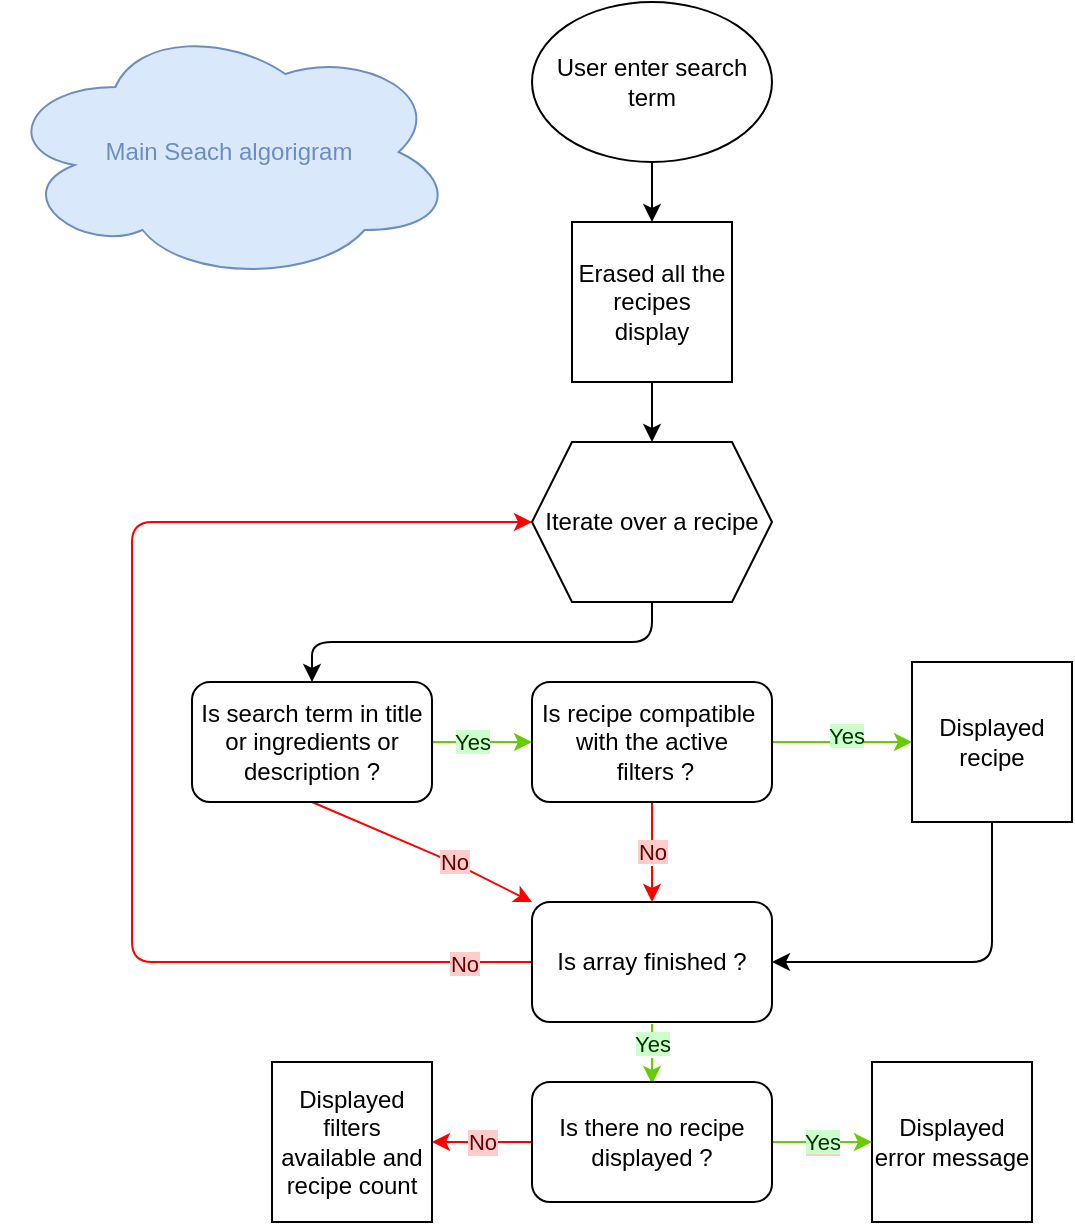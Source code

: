<mxfile>
    <diagram id="Bp74OF2D0MD_--Kk-lnm" name="mainSearch">
        <mxGraphModel dx="808" dy="606" grid="0" gridSize="10" guides="1" tooltips="1" connect="1" arrows="1" fold="1" page="1" pageScale="1" pageWidth="827" pageHeight="1169" background="#ffffff" math="0" shadow="0">
            <root>
                <mxCell id="0"/>
                <mxCell id="1" parent="0"/>
                <mxCell id="3FW0R-iNYdz7_wwtHvjd-1" style="edgeStyle=none;html=1;exitX=0.5;exitY=1;exitDx=0;exitDy=0;entryX=0.5;entryY=0;entryDx=0;entryDy=0;strokeColor=#000000;fontColor=#000000;" parent="1" source="4aqN0VJsL_0Bjq1TwZku-1" target="4sXckWDl18gOD62k6hER-1" edge="1">
                    <mxGeometry relative="1" as="geometry"/>
                </mxCell>
                <mxCell id="4aqN0VJsL_0Bjq1TwZku-1" value="&lt;font color=&quot;#000000&quot;&gt;User enter search term&lt;/font&gt;" style="ellipse;whiteSpace=wrap;html=1;fillColor=#FFFFFF;strokeColor=#000000;" parent="1" vertex="1">
                    <mxGeometry x="320" y="50" width="120" height="80" as="geometry"/>
                </mxCell>
                <mxCell id="3FW0R-iNYdz7_wwtHvjd-2" style="edgeStyle=none;html=1;exitX=0.5;exitY=1;exitDx=0;exitDy=0;entryX=0.5;entryY=0;entryDx=0;entryDy=0;strokeColor=#000000;fontColor=#000000;" parent="1" source="4sXckWDl18gOD62k6hER-1" target="4sXckWDl18gOD62k6hER-2" edge="1">
                    <mxGeometry relative="1" as="geometry"/>
                </mxCell>
                <mxCell id="4sXckWDl18gOD62k6hER-1" value="Erased all the recipes display" style="whiteSpace=wrap;html=1;aspect=fixed;labelBackgroundColor=none;strokeColor=#000000;fontColor=#000000;fillColor=#FFFFFF;" parent="1" vertex="1">
                    <mxGeometry x="340" y="160" width="80" height="80" as="geometry"/>
                </mxCell>
                <mxCell id="3FW0R-iNYdz7_wwtHvjd-10" style="edgeStyle=none;html=1;exitX=0.5;exitY=1;exitDx=0;exitDy=0;entryX=0.5;entryY=0;entryDx=0;entryDy=0;strokeColor=#000000;fontColor=#000000;" parent="1" source="4sXckWDl18gOD62k6hER-2" target="4sXckWDl18gOD62k6hER-3" edge="1">
                    <mxGeometry relative="1" as="geometry">
                        <Array as="points">
                            <mxPoint x="380" y="370"/>
                            <mxPoint x="210" y="370"/>
                        </Array>
                    </mxGeometry>
                </mxCell>
                <mxCell id="4sXckWDl18gOD62k6hER-2" value="Iterate over a recipe" style="shape=hexagon;perimeter=hexagonPerimeter2;whiteSpace=wrap;html=1;fixedSize=1;labelBackgroundColor=none;strokeColor=#000000;fontColor=#000000;fillColor=#FFFFFF;" parent="1" vertex="1">
                    <mxGeometry x="320" y="270" width="120" height="80" as="geometry"/>
                </mxCell>
                <mxCell id="3FW0R-iNYdz7_wwtHvjd-3" style="edgeStyle=none;html=1;exitX=1;exitY=0.5;exitDx=0;exitDy=0;entryX=0;entryY=0.5;entryDx=0;entryDy=0;strokeColor=#66CC00;fontColor=#000000;" parent="1" source="4sXckWDl18gOD62k6hER-3" target="4sXckWDl18gOD62k6hER-4" edge="1">
                    <mxGeometry relative="1" as="geometry"/>
                </mxCell>
                <mxCell id="3FW0R-iNYdz7_wwtHvjd-11" style="edgeStyle=none;html=1;exitX=0.5;exitY=1;exitDx=0;exitDy=0;strokeColor=#FF0000;fontColor=#000000;entryX=0;entryY=0;entryDx=0;entryDy=0;" parent="1" source="4sXckWDl18gOD62k6hER-3" target="4sXckWDl18gOD62k6hER-6" edge="1">
                    <mxGeometry relative="1" as="geometry">
                        <mxPoint x="380" y="480" as="targetPoint"/>
                        <Array as="points">
                            <mxPoint x="280" y="480"/>
                        </Array>
                    </mxGeometry>
                </mxCell>
                <mxCell id="3FW0R-iNYdz7_wwtHvjd-13" value="&lt;font style=&quot;background-color: rgb(204, 255, 204);&quot; color=&quot;#003300&quot;&gt;Yes&lt;/font&gt;" style="edgeLabel;html=1;align=center;verticalAlign=middle;resizable=0;points=[];fontColor=#000000;" parent="3FW0R-iNYdz7_wwtHvjd-11" vertex="1" connectable="0">
                    <mxGeometry x="-0.082" y="1" relative="1" as="geometry">
                        <mxPoint x="28" y="-51" as="offset"/>
                    </mxGeometry>
                </mxCell>
                <mxCell id="2LUoKldahP1bvafiDrev-2" value="&lt;span style=&quot;background-color: rgb(255, 204, 204);&quot;&gt;No&lt;/span&gt;" style="edgeLabel;html=1;align=center;verticalAlign=middle;resizable=0;points=[];fontColor=#660000;" parent="3FW0R-iNYdz7_wwtHvjd-11" vertex="1" connectable="0">
                    <mxGeometry x="0.586" y="2" relative="1" as="geometry">
                        <mxPoint x="-18" y="-7" as="offset"/>
                    </mxGeometry>
                </mxCell>
                <mxCell id="4sXckWDl18gOD62k6hER-3" value="Is search term in title or ingredients or description ?" style="rounded=1;whiteSpace=wrap;html=1;labelBackgroundColor=none;strokeColor=#000000;fontColor=#000000;fillColor=#FFFFFF;" parent="1" vertex="1">
                    <mxGeometry x="150" y="390" width="120" height="60" as="geometry"/>
                </mxCell>
                <mxCell id="3FW0R-iNYdz7_wwtHvjd-4" style="edgeStyle=none;html=1;exitX=1;exitY=0.5;exitDx=0;exitDy=0;entryX=0;entryY=0.5;entryDx=0;entryDy=0;strokeColor=#66CC00;fontColor=#000000;" parent="1" source="4sXckWDl18gOD62k6hER-4" target="4sXckWDl18gOD62k6hER-5" edge="1">
                    <mxGeometry relative="1" as="geometry"/>
                </mxCell>
                <mxCell id="3FW0R-iNYdz7_wwtHvjd-5" value="&lt;font style=&quot;background-color: rgb(255, 204, 204);&quot; color=&quot;#660000&quot;&gt;No&lt;/font&gt;" style="edgeStyle=none;html=1;entryX=0.5;entryY=0;entryDx=0;entryDy=0;strokeColor=#FF0000;fontColor=#000000;" parent="1" target="4sXckWDl18gOD62k6hER-6" edge="1">
                    <mxGeometry relative="1" as="geometry">
                        <mxPoint x="380" y="450" as="sourcePoint"/>
                    </mxGeometry>
                </mxCell>
                <mxCell id="4sXckWDl18gOD62k6hER-4" value="&lt;div style=&quot;&quot;&gt;&lt;span style=&quot;background-color: initial;&quot;&gt;Is recipe compatible&amp;nbsp; &amp;nbsp;with the active&amp;nbsp; &amp;nbsp;filters ?&lt;/span&gt;&lt;/div&gt;" style="rounded=1;whiteSpace=wrap;html=1;labelBackgroundColor=none;strokeColor=#000000;fontColor=#000000;fillColor=#FFFFFF;align=center;" parent="1" vertex="1">
                    <mxGeometry x="320" y="390" width="120" height="60" as="geometry"/>
                </mxCell>
                <mxCell id="3FW0R-iNYdz7_wwtHvjd-6" style="edgeStyle=none;html=1;exitX=0.5;exitY=1;exitDx=0;exitDy=0;entryX=1;entryY=0.5;entryDx=0;entryDy=0;strokeColor=#000000;fontColor=#000000;" parent="1" source="4sXckWDl18gOD62k6hER-5" target="4sXckWDl18gOD62k6hER-6" edge="1">
                    <mxGeometry relative="1" as="geometry">
                        <Array as="points">
                            <mxPoint x="550" y="530"/>
                        </Array>
                    </mxGeometry>
                </mxCell>
                <mxCell id="4sXckWDl18gOD62k6hER-5" value="Displayed recipe" style="whiteSpace=wrap;html=1;aspect=fixed;labelBackgroundColor=none;strokeColor=#000000;fontColor=#000000;fillColor=#FFFFFF;" parent="1" vertex="1">
                    <mxGeometry x="510" y="380" width="80" height="80" as="geometry"/>
                </mxCell>
                <mxCell id="3FW0R-iNYdz7_wwtHvjd-8" style="edgeStyle=none;html=1;exitX=0;exitY=0.5;exitDx=0;exitDy=0;strokeColor=#FF0000;fontColor=#000000;entryX=0;entryY=0.5;entryDx=0;entryDy=0;" parent="1" source="4sXckWDl18gOD62k6hER-6" target="4sXckWDl18gOD62k6hER-2" edge="1">
                    <mxGeometry relative="1" as="geometry">
                        <mxPoint x="120" y="420.0" as="targetPoint"/>
                        <Array as="points">
                            <mxPoint x="120" y="530"/>
                            <mxPoint x="120" y="310"/>
                        </Array>
                    </mxGeometry>
                </mxCell>
                <mxCell id="2LUoKldahP1bvafiDrev-1" value="&lt;span style=&quot;background-color: rgb(255, 204, 204);&quot;&gt;No&lt;/span&gt;" style="edgeLabel;html=1;align=center;verticalAlign=middle;resizable=0;points=[];fontColor=#660000;" parent="3FW0R-iNYdz7_wwtHvjd-8" vertex="1" connectable="0">
                    <mxGeometry x="-0.888" y="1" relative="1" as="geometry">
                        <mxPoint as="offset"/>
                    </mxGeometry>
                </mxCell>
                <mxCell id="2LUoKldahP1bvafiDrev-5" style="edgeStyle=none;html=1;exitX=0.5;exitY=1;exitDx=0;exitDy=0;entryX=0.5;entryY=0;entryDx=0;entryDy=0;labelBackgroundColor=#FFCCCC;strokeColor=#66CC00;fontColor=#660000;" parent="1" edge="1">
                    <mxGeometry relative="1" as="geometry">
                        <mxPoint x="380" y="561" as="sourcePoint"/>
                        <mxPoint x="380" y="591" as="targetPoint"/>
                    </mxGeometry>
                </mxCell>
                <mxCell id="2LUoKldahP1bvafiDrev-8" value="&lt;span style=&quot;background-color: rgb(204, 255, 204);&quot;&gt;Yes&lt;/span&gt;" style="edgeLabel;html=1;align=center;verticalAlign=middle;resizable=0;points=[];fontColor=#003300;" parent="2LUoKldahP1bvafiDrev-5" vertex="1" connectable="0">
                    <mxGeometry x="0.035" relative="1" as="geometry">
                        <mxPoint y="-6" as="offset"/>
                    </mxGeometry>
                </mxCell>
                <mxCell id="4sXckWDl18gOD62k6hER-6" value="&lt;div style=&quot;&quot;&gt;&lt;span style=&quot;background-color: initial;&quot;&gt;Is array finished ?&lt;/span&gt;&lt;/div&gt;" style="rounded=1;whiteSpace=wrap;html=1;labelBackgroundColor=none;strokeColor=#000000;fontColor=#000000;fillColor=#FFFFFF;align=center;" parent="1" vertex="1">
                    <mxGeometry x="320" y="500" width="120" height="60" as="geometry"/>
                </mxCell>
                <mxCell id="4sXckWDl18gOD62k6hER-7" value="Displayed filters available and recipe count" style="whiteSpace=wrap;html=1;aspect=fixed;labelBackgroundColor=none;strokeColor=#000000;fontColor=#000000;fillColor=#FFFFFF;" parent="1" vertex="1">
                    <mxGeometry x="190" y="580" width="80" height="80" as="geometry"/>
                </mxCell>
                <mxCell id="3FW0R-iNYdz7_wwtHvjd-14" value="&lt;font style=&quot;background-color: rgb(204, 255, 204);&quot; color=&quot;#003300&quot;&gt;Yes&lt;/font&gt;" style="edgeLabel;html=1;align=center;verticalAlign=middle;resizable=0;points=[];fontColor=#000000;" parent="1" vertex="1" connectable="0">
                    <mxGeometry x="279.996" y="481.003" as="geometry">
                        <mxPoint x="197" y="-64" as="offset"/>
                    </mxGeometry>
                </mxCell>
                <mxCell id="2LUoKldahP1bvafiDrev-3" value="Displayed error message" style="whiteSpace=wrap;html=1;aspect=fixed;labelBackgroundColor=none;strokeColor=#000000;fontColor=#000000;fillColor=#FFFFFF;" parent="1" vertex="1">
                    <mxGeometry x="490" y="580" width="80" height="80" as="geometry"/>
                </mxCell>
                <mxCell id="2LUoKldahP1bvafiDrev-6" value="No" style="edgeStyle=none;html=1;exitX=0;exitY=0.5;exitDx=0;exitDy=0;entryX=1;entryY=0.5;entryDx=0;entryDy=0;labelBackgroundColor=#FFCCCC;strokeColor=#FF0000;fontColor=#660000;" parent="1" source="2LUoKldahP1bvafiDrev-4" target="4sXckWDl18gOD62k6hER-7" edge="1">
                    <mxGeometry relative="1" as="geometry"/>
                </mxCell>
                <mxCell id="2LUoKldahP1bvafiDrev-7" value="&lt;font style=&quot;background-color: rgb(204, 255, 204);&quot; color=&quot;#003300&quot;&gt;Yes&lt;/font&gt;" style="edgeStyle=none;html=1;exitX=1;exitY=0.5;exitDx=0;exitDy=0;entryX=0;entryY=0.5;entryDx=0;entryDy=0;labelBackgroundColor=#FFCCCC;strokeColor=#66CC00;fontColor=#660000;" parent="1" source="2LUoKldahP1bvafiDrev-4" target="2LUoKldahP1bvafiDrev-3" edge="1">
                    <mxGeometry relative="1" as="geometry"/>
                </mxCell>
                <mxCell id="2LUoKldahP1bvafiDrev-4" value="&lt;div style=&quot;&quot;&gt;&lt;span style=&quot;background-color: initial;&quot;&gt;Is there no recipe displayed ?&lt;/span&gt;&lt;/div&gt;" style="rounded=1;whiteSpace=wrap;html=1;labelBackgroundColor=none;strokeColor=#000000;fontColor=#000000;fillColor=#FFFFFF;align=center;" parent="1" vertex="1">
                    <mxGeometry x="320" y="590" width="120" height="60" as="geometry"/>
                </mxCell>
                <mxCell id="EkzM56jtm3-SRyBKaPPs-1" value="Main Seach algorigram" style="ellipse;shape=cloud;whiteSpace=wrap;html=1;fillColor=#dae8fc;strokeColor=#6C8EBF;fontColor=#6C8EBF;" parent="1" vertex="1">
                    <mxGeometry x="55" y="60" width="226.65" height="130" as="geometry"/>
                </mxCell>
            </root>
        </mxGraphModel>
    </diagram>
    <diagram id="eQX31pCam_WeCFaYND_K" name="filterSearch">
        <mxGraphModel dx="808" dy="606" grid="0" gridSize="10" guides="1" tooltips="1" connect="1" arrows="1" fold="1" page="1" pageScale="1" pageWidth="827" pageHeight="1169" background="#ffffff" math="0" shadow="0">
            <root>
                <mxCell id="0"/>
                <mxCell id="1" parent="0"/>
                <mxCell id="-a13eFXrEagaHiuKbZK3-11" style="edgeStyle=none;html=1;exitX=0.5;exitY=1;exitDx=0;exitDy=0;entryX=0.5;entryY=0;entryDx=0;entryDy=0;strokeColor=#000000;fontColor=#000000;" parent="1" source="QvRYJLLYOq8fHqd40kWh-1" target="QvRYJLLYOq8fHqd40kWh-2" edge="1">
                    <mxGeometry relative="1" as="geometry"/>
                </mxCell>
                <mxCell id="QvRYJLLYOq8fHqd40kWh-1" value="&lt;font color=&quot;#000000&quot;&gt;User add a filter&lt;/font&gt;" style="ellipse;whiteSpace=wrap;html=1;fillColor=#FFFFFF;strokeColor=#000000;" parent="1" vertex="1">
                    <mxGeometry x="320" y="50" width="120" height="80" as="geometry"/>
                </mxCell>
                <mxCell id="-a13eFXrEagaHiuKbZK3-2" style="edgeStyle=none;html=1;exitX=0.5;exitY=1;exitDx=0;exitDy=0;entryX=0.5;entryY=0;entryDx=0;entryDy=0;fontColor=#000000;strokeColor=#000000;" parent="1" source="QvRYJLLYOq8fHqd40kWh-2" target="QvRYJLLYOq8fHqd40kWh-9" edge="1">
                    <mxGeometry relative="1" as="geometry"/>
                </mxCell>
                <mxCell id="QvRYJLLYOq8fHqd40kWh-2" value="Added filter to active filters list" style="whiteSpace=wrap;html=1;aspect=fixed;labelBackgroundColor=none;strokeColor=#000000;fontColor=#000000;fillColor=#FFFFFF;" parent="1" vertex="1">
                    <mxGeometry x="340" y="160" width="80" height="80" as="geometry"/>
                </mxCell>
                <mxCell id="-a13eFXrEagaHiuKbZK3-5" style="edgeStyle=none;html=1;exitX=1;exitY=0.5;exitDx=0;exitDy=0;entryX=0;entryY=0.5;entryDx=0;entryDy=0;strokeColor=#000000;fontColor=#000000;" parent="1" source="QvRYJLLYOq8fHqd40kWh-3" target="QvRYJLLYOq8fHqd40kWh-5" edge="1">
                    <mxGeometry relative="1" as="geometry"/>
                </mxCell>
                <mxCell id="QvRYJLLYOq8fHqd40kWh-3" value="Iterate over a recipe" style="shape=hexagon;perimeter=hexagonPerimeter2;whiteSpace=wrap;html=1;fixedSize=1;labelBackgroundColor=none;strokeColor=#000000;fontColor=#000000;fillColor=#FFFFFF;" parent="1" vertex="1">
                    <mxGeometry x="130" y="470" width="120" height="80" as="geometry"/>
                </mxCell>
                <mxCell id="-a13eFXrEagaHiuKbZK3-6" style="edgeStyle=none;html=1;exitX=1;exitY=0.5;exitDx=0;exitDy=0;entryX=0;entryY=0.5;entryDx=0;entryDy=0;strokeColor=#66CC00;fontColor=#000000;" parent="1" source="QvRYJLLYOq8fHqd40kWh-5" target="QvRYJLLYOq8fHqd40kWh-6" edge="1">
                    <mxGeometry relative="1" as="geometry"/>
                </mxCell>
                <mxCell id="-a13eFXrEagaHiuKbZK3-8" value="&lt;font style=&quot;background-color: rgb(255, 204, 204);&quot; color=&quot;#660000&quot;&gt;No&lt;/font&gt;" style="edgeStyle=none;html=1;exitX=0.5;exitY=1;exitDx=0;exitDy=0;entryX=0.5;entryY=0;entryDx=0;entryDy=0;strokeColor=#FF0000;fontColor=#000000;" parent="1" source="QvRYJLLYOq8fHqd40kWh-5" target="QvRYJLLYOq8fHqd40kWh-7" edge="1">
                    <mxGeometry x="-0.2" relative="1" as="geometry">
                        <mxPoint as="offset"/>
                    </mxGeometry>
                </mxCell>
                <mxCell id="QvRYJLLYOq8fHqd40kWh-5" value="&lt;div style=&quot;&quot;&gt;&lt;span style=&quot;background-color: initial;&quot;&gt;Is recipe in common with&amp;nbsp; the&amp;nbsp; active&amp;nbsp; filters ?&lt;/span&gt;&lt;/div&gt;" style="rounded=1;whiteSpace=wrap;html=1;labelBackgroundColor=none;strokeColor=#000000;fontColor=#000000;fillColor=#FFFFFF;align=center;" parent="1" vertex="1">
                    <mxGeometry x="320" y="480" width="120" height="60" as="geometry"/>
                </mxCell>
                <mxCell id="-a13eFXrEagaHiuKbZK3-9" style="edgeStyle=none;html=1;exitX=0.5;exitY=1;exitDx=0;exitDy=0;entryX=1;entryY=0.5;entryDx=0;entryDy=0;strokeColor=#000000;fontColor=#000000;" parent="1" source="QvRYJLLYOq8fHqd40kWh-6" target="QvRYJLLYOq8fHqd40kWh-7" edge="1">
                    <mxGeometry relative="1" as="geometry">
                        <Array as="points">
                            <mxPoint x="540" y="620"/>
                        </Array>
                    </mxGeometry>
                </mxCell>
                <mxCell id="QvRYJLLYOq8fHqd40kWh-6" value="Displayed recipe" style="whiteSpace=wrap;html=1;aspect=fixed;labelBackgroundColor=none;strokeColor=#000000;fontColor=#000000;fillColor=#FFFFFF;" parent="1" vertex="1">
                    <mxGeometry x="500" y="470" width="80" height="80" as="geometry"/>
                </mxCell>
                <mxCell id="-a13eFXrEagaHiuKbZK3-7" style="edgeStyle=none;html=1;entryX=0.5;entryY=0;entryDx=0;entryDy=0;strokeColor=#66CC00;fontColor=#000000;" parent="1" target="QvRYJLLYOq8fHqd40kWh-8" edge="1">
                    <mxGeometry relative="1" as="geometry">
                        <mxPoint x="380" y="650" as="sourcePoint"/>
                    </mxGeometry>
                </mxCell>
                <mxCell id="-a13eFXrEagaHiuKbZK3-10" style="edgeStyle=none;html=1;exitX=0;exitY=0.5;exitDx=0;exitDy=0;entryX=0.5;entryY=1;entryDx=0;entryDy=0;strokeColor=#FF0000;fontColor=#000000;" parent="1" source="QvRYJLLYOq8fHqd40kWh-7" target="QvRYJLLYOq8fHqd40kWh-3" edge="1">
                    <mxGeometry relative="1" as="geometry">
                        <Array as="points">
                            <mxPoint x="190" y="620"/>
                        </Array>
                    </mxGeometry>
                </mxCell>
                <mxCell id="WWw26vT2PIl0ypMdBplP-7" value="&lt;span style=&quot;background-color: rgb(255, 204, 204);&quot;&gt;No&lt;/span&gt;" style="edgeLabel;html=1;align=center;verticalAlign=middle;resizable=0;points=[];fontColor=#660000;" parent="-a13eFXrEagaHiuKbZK3-10" vertex="1" connectable="0">
                    <mxGeometry x="-0.287" y="-2" relative="1" as="geometry">
                        <mxPoint as="offset"/>
                    </mxGeometry>
                </mxCell>
                <mxCell id="QvRYJLLYOq8fHqd40kWh-7" value="&lt;div style=&quot;&quot;&gt;&lt;span style=&quot;background-color: initial;&quot;&gt;Is array finished ?&lt;/span&gt;&lt;/div&gt;" style="rounded=1;whiteSpace=wrap;html=1;labelBackgroundColor=none;strokeColor=#000000;fontColor=#000000;fillColor=#FFFFFF;align=center;" parent="1" vertex="1">
                    <mxGeometry x="320" y="590" width="120" height="60" as="geometry"/>
                </mxCell>
                <mxCell id="QvRYJLLYOq8fHqd40kWh-8" value="Displayed filters available and recipe count" style="whiteSpace=wrap;html=1;aspect=fixed;labelBackgroundColor=none;strokeColor=#000000;fontColor=#000000;fillColor=#FFFFFF;" parent="1" vertex="1">
                    <mxGeometry x="340" y="690" width="80" height="80" as="geometry"/>
                </mxCell>
                <mxCell id="-a13eFXrEagaHiuKbZK3-3" style="edgeStyle=none;html=1;exitX=0.5;exitY=1;exitDx=0;exitDy=0;entryX=0.5;entryY=0;entryDx=0;entryDy=0;strokeColor=#000000;fontColor=#000000;" parent="1" source="QvRYJLLYOq8fHqd40kWh-9" target="-a13eFXrEagaHiuKbZK3-1" edge="1">
                    <mxGeometry relative="1" as="geometry"/>
                </mxCell>
                <mxCell id="QvRYJLLYOq8fHqd40kWh-9" value="Erased all the recipes display" style="whiteSpace=wrap;html=1;aspect=fixed;labelBackgroundColor=none;strokeColor=#000000;fontColor=#000000;fillColor=#FFFFFF;" parent="1" vertex="1">
                    <mxGeometry x="340" y="270" width="80" height="80" as="geometry"/>
                </mxCell>
                <mxCell id="-a13eFXrEagaHiuKbZK3-4" style="edgeStyle=none;html=1;exitX=0;exitY=0.5;exitDx=0;exitDy=0;entryX=0.5;entryY=0;entryDx=0;entryDy=0;strokeColor=#000000;fontColor=#000000;" parent="1" source="-a13eFXrEagaHiuKbZK3-1" target="QvRYJLLYOq8fHqd40kWh-3" edge="1">
                    <mxGeometry relative="1" as="geometry">
                        <Array as="points">
                            <mxPoint x="190" y="420"/>
                        </Array>
                    </mxGeometry>
                </mxCell>
                <mxCell id="-a13eFXrEagaHiuKbZK3-1" value="Checked for the common recipes between filters" style="whiteSpace=wrap;html=1;aspect=fixed;labelBackgroundColor=none;strokeColor=#000000;fontColor=#000000;fillColor=#FFFFFF;" parent="1" vertex="1">
                    <mxGeometry x="340" y="380" width="80" height="80" as="geometry"/>
                </mxCell>
                <mxCell id="WWw26vT2PIl0ypMdBplP-1" value="&lt;font style=&quot;background-color: rgb(204, 255, 204);&quot; color=&quot;#003300&quot;&gt;Yes&lt;/font&gt;" style="edgeLabel;html=1;align=center;verticalAlign=middle;resizable=0;points=[];fontColor=#000000;" parent="1" vertex="1" connectable="0">
                    <mxGeometry x="289.546" y="420.003" as="geometry">
                        <mxPoint x="182" y="88" as="offset"/>
                    </mxGeometry>
                </mxCell>
                <mxCell id="WWw26vT2PIl0ypMdBplP-3" value="&lt;font style=&quot;background-color: rgb(204, 255, 204);&quot; color=&quot;#003300&quot;&gt;Yes&lt;/font&gt;" style="edgeLabel;html=1;align=center;verticalAlign=middle;resizable=0;points=[];fontColor=#000000;" parent="1" vertex="1" connectable="0">
                    <mxGeometry x="199.996" y="580.003" as="geometry">
                        <mxPoint x="182" y="88" as="offset"/>
                    </mxGeometry>
                </mxCell>
                <mxCell id="6PnBZ-WQ87ML8HFWo34U-1" value="Search by filters" style="ellipse;shape=cloud;whiteSpace=wrap;html=1;fillColor=#dae8fc;strokeColor=#6C8EBF;fontColor=#6C8EBF;" parent="1" vertex="1">
                    <mxGeometry x="57" y="80" width="226.65" height="130" as="geometry"/>
                </mxCell>
            </root>
        </mxGraphModel>
    </diagram>
</mxfile>